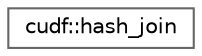 digraph "类继承关系图"
{
 // LATEX_PDF_SIZE
  bgcolor="transparent";
  edge [fontname=Helvetica,fontsize=10,labelfontname=Helvetica,labelfontsize=10];
  node [fontname=Helvetica,fontsize=10,shape=box,height=0.2,width=0.4];
  rankdir="LR";
  Node0 [id="Node000000",label="cudf::hash_join",height=0.2,width=0.4,color="grey40", fillcolor="white", style="filled",URL="$classcudf_1_1hash__join.html",tooltip="Hash join that builds hash table in creation and probes results in subsequent *_join member functions..."];
}
